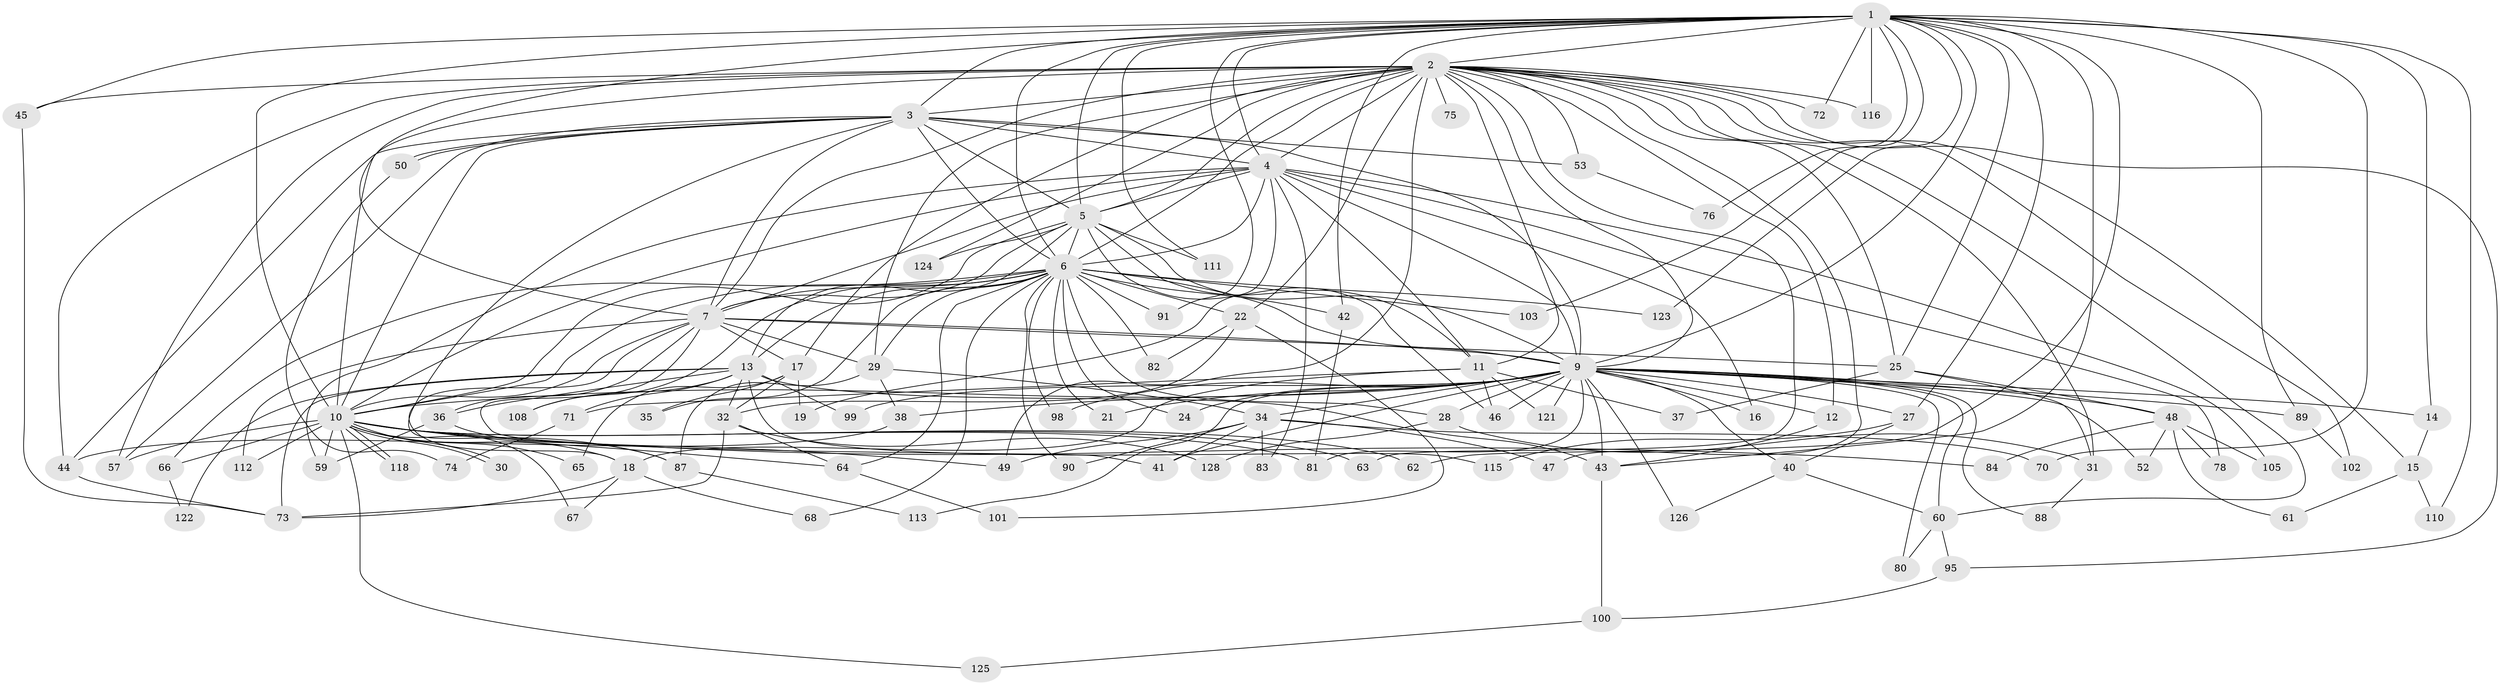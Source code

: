 // Generated by graph-tools (version 1.1) at 2025/23/03/03/25 07:23:48]
// undirected, 98 vertices, 234 edges
graph export_dot {
graph [start="1"]
  node [color=gray90,style=filled];
  1 [super="+114"];
  2 [super="+39"];
  3 [super="+127"];
  4 [super="+56"];
  5 [super="+33"];
  6 [super="+8"];
  7 [super="+20"];
  9 [super="+129"];
  10 [super="+26"];
  11 [super="+120"];
  12 [super="+58"];
  13 [super="+54"];
  14;
  15;
  16;
  17;
  18 [super="+23"];
  19;
  21;
  22 [super="+109"];
  24;
  25 [super="+51"];
  27;
  28;
  29 [super="+119"];
  30;
  31 [super="+96"];
  32 [super="+79"];
  34 [super="+117"];
  35;
  36 [super="+106"];
  37;
  38 [super="+97"];
  40 [super="+85"];
  41 [super="+92"];
  42 [super="+104"];
  43 [super="+55"];
  44 [super="+107"];
  45 [super="+77"];
  46 [super="+93"];
  47;
  48;
  49 [super="+94"];
  50;
  52;
  53;
  57;
  59 [super="+69"];
  60;
  61;
  62;
  63;
  64;
  65;
  66;
  67;
  68;
  70;
  71;
  72;
  73 [super="+86"];
  74;
  75;
  76;
  78;
  80;
  81;
  82;
  83;
  84;
  87;
  88;
  89;
  90;
  91;
  95;
  98;
  99;
  100;
  101;
  102;
  103;
  105;
  108;
  110;
  111;
  112;
  113;
  115;
  116;
  118;
  121;
  122;
  123;
  124;
  125;
  126;
  128;
  1 -- 2;
  1 -- 3;
  1 -- 4;
  1 -- 5;
  1 -- 6 [weight=2];
  1 -- 7;
  1 -- 9 [weight=2];
  1 -- 10;
  1 -- 14;
  1 -- 27;
  1 -- 42;
  1 -- 45;
  1 -- 62;
  1 -- 70;
  1 -- 72;
  1 -- 76;
  1 -- 89;
  1 -- 91;
  1 -- 103;
  1 -- 110;
  1 -- 111;
  1 -- 116;
  1 -- 123;
  1 -- 25;
  1 -- 43;
  2 -- 3;
  2 -- 4;
  2 -- 5;
  2 -- 6 [weight=2];
  2 -- 7 [weight=2];
  2 -- 9;
  2 -- 10 [weight=2];
  2 -- 11;
  2 -- 12;
  2 -- 15;
  2 -- 17;
  2 -- 22;
  2 -- 25;
  2 -- 29;
  2 -- 44;
  2 -- 45;
  2 -- 53;
  2 -- 57;
  2 -- 63;
  2 -- 72;
  2 -- 75 [weight=2];
  2 -- 95;
  2 -- 116;
  2 -- 124;
  2 -- 102;
  2 -- 60;
  2 -- 47;
  2 -- 31;
  2 -- 49;
  3 -- 4;
  3 -- 5;
  3 -- 6 [weight=2];
  3 -- 7;
  3 -- 9;
  3 -- 10;
  3 -- 44;
  3 -- 50;
  3 -- 50;
  3 -- 53;
  3 -- 87;
  3 -- 57;
  4 -- 5;
  4 -- 6 [weight=3];
  4 -- 7;
  4 -- 9;
  4 -- 10;
  4 -- 11;
  4 -- 16;
  4 -- 19;
  4 -- 59;
  4 -- 78;
  4 -- 105;
  4 -- 83;
  5 -- 6 [weight=3];
  5 -- 7;
  5 -- 9;
  5 -- 10;
  5 -- 13;
  5 -- 46;
  5 -- 111;
  5 -- 124;
  5 -- 11;
  6 -- 7 [weight=2];
  6 -- 9 [weight=2];
  6 -- 10 [weight=2];
  6 -- 22;
  6 -- 35;
  6 -- 42;
  6 -- 64;
  6 -- 66;
  6 -- 68;
  6 -- 90;
  6 -- 103;
  6 -- 123;
  6 -- 13;
  6 -- 82;
  6 -- 21;
  6 -- 24;
  6 -- 91;
  6 -- 28;
  6 -- 98;
  6 -- 108;
  6 -- 29;
  7 -- 9;
  7 -- 10;
  7 -- 17;
  7 -- 25;
  7 -- 29;
  7 -- 36;
  7 -- 112;
  7 -- 41;
  7 -- 18;
  9 -- 10 [weight=2];
  9 -- 12;
  9 -- 14;
  9 -- 16;
  9 -- 21;
  9 -- 24;
  9 -- 27;
  9 -- 28;
  9 -- 34;
  9 -- 38;
  9 -- 40;
  9 -- 41;
  9 -- 43;
  9 -- 48;
  9 -- 52;
  9 -- 60;
  9 -- 80;
  9 -- 81;
  9 -- 88;
  9 -- 89;
  9 -- 98;
  9 -- 99;
  9 -- 113;
  9 -- 121;
  9 -- 126;
  9 -- 46;
  10 -- 18;
  10 -- 30;
  10 -- 30;
  10 -- 59;
  10 -- 62;
  10 -- 63;
  10 -- 65;
  10 -- 66;
  10 -- 67;
  10 -- 81;
  10 -- 84;
  10 -- 112;
  10 -- 118;
  10 -- 118;
  10 -- 125;
  10 -- 64;
  10 -- 49;
  10 -- 57;
  11 -- 18;
  11 -- 37;
  11 -- 46;
  11 -- 71;
  11 -- 121;
  12 -- 43;
  13 -- 32;
  13 -- 36;
  13 -- 43 [weight=2];
  13 -- 71;
  13 -- 99;
  13 -- 115;
  13 -- 122;
  13 -- 73;
  13 -- 108;
  14 -- 15;
  15 -- 61;
  15 -- 110;
  17 -- 19;
  17 -- 32;
  17 -- 35;
  17 -- 65;
  18 -- 67;
  18 -- 68;
  18 -- 73;
  22 -- 82;
  22 -- 101;
  22 -- 32;
  25 -- 31;
  25 -- 37;
  25 -- 48;
  27 -- 40;
  27 -- 115;
  28 -- 31;
  28 -- 128;
  29 -- 34 [weight=2];
  29 -- 38;
  29 -- 87;
  31 -- 88;
  32 -- 73;
  32 -- 64;
  32 -- 128;
  34 -- 41;
  34 -- 47;
  34 -- 49;
  34 -- 70;
  34 -- 83;
  34 -- 90;
  36 -- 87;
  36 -- 59;
  38 -- 44;
  40 -- 126;
  40 -- 60;
  42 -- 81;
  43 -- 100;
  44 -- 73;
  45 -- 73;
  48 -- 52;
  48 -- 61;
  48 -- 78;
  48 -- 84;
  48 -- 105;
  50 -- 74;
  53 -- 76;
  60 -- 80;
  60 -- 95;
  64 -- 101;
  66 -- 122;
  71 -- 74;
  87 -- 113;
  89 -- 102;
  95 -- 100;
  100 -- 125;
}

